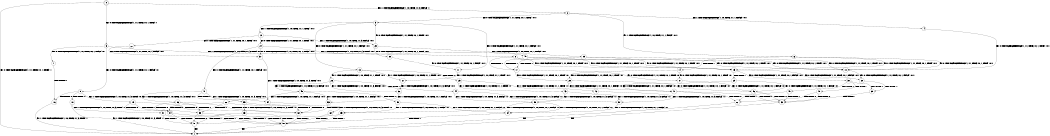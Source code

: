 digraph BCG {
size = "7, 10.5";
center = TRUE;
node [shape = circle];
0 [peripheries = 2];
0 -> 1 [label = "EX !0 !ATOMIC_EXCH_BRANCH (1, +1, TRUE, +0, 1, TRUE) !::"];
0 -> 2 [label = "EX !1 !ATOMIC_EXCH_BRANCH (1, +0, TRUE, +1, 3, FALSE) !::"];
0 -> 3 [label = "EX !0 !ATOMIC_EXCH_BRANCH (1, +1, TRUE, +0, 1, TRUE) !::"];
2 -> 4 [label = "EX !1 !ATOMIC_EXCH_BRANCH (1, +0, TRUE, +1, 1, FALSE) !:0:1:"];
2 -> 5 [label = "EX !0 !ATOMIC_EXCH_BRANCH (1, +1, TRUE, +0, 1, TRUE) !:0:1:"];
2 -> 6 [label = "EX !1 !ATOMIC_EXCH_BRANCH (1, +0, TRUE, +1, 1, FALSE) !:0:1:"];
3 -> 7 [label = "EX !0 !ATOMIC_EXCH_BRANCH (1, +1, TRUE, +0, 1, FALSE) !:0:"];
3 -> 8 [label = "EX !1 !ATOMIC_EXCH_BRANCH (1, +0, TRUE, +1, 3, TRUE) !:0:"];
3 -> 9 [label = "EX !0 !ATOMIC_EXCH_BRANCH (1, +1, TRUE, +0, 1, FALSE) !:0:"];
4 -> 10 [label = "EX !0 !ATOMIC_EXCH_BRANCH (1, +1, TRUE, +0, 1, TRUE) !:0:1:"];
5 -> 11 [label = "EX !0 !ATOMIC_EXCH_BRANCH (1, +1, TRUE, +0, 1, FALSE) !:0:1:"];
5 -> 12 [label = "EX !1 !ATOMIC_EXCH_BRANCH (1, +0, TRUE, +1, 1, TRUE) !:0:1:"];
5 -> 13 [label = "EX !0 !ATOMIC_EXCH_BRANCH (1, +1, TRUE, +0, 1, FALSE) !:0:1:"];
6 -> 10 [label = "EX !0 !ATOMIC_EXCH_BRANCH (1, +1, TRUE, +0, 1, TRUE) !:0:1:"];
6 -> 14 [label = "TERMINATE !1"];
6 -> 15 [label = "EX !0 !ATOMIC_EXCH_BRANCH (1, +1, TRUE, +0, 1, TRUE) !:0:1:"];
7 -> 16 [label = "TERMINATE !0"];
8 -> 10 [label = "EX !0 !ATOMIC_EXCH_BRANCH (1, +1, TRUE, +0, 1, TRUE) !:0:1:"];
8 -> 17 [label = "TERMINATE !1"];
8 -> 15 [label = "EX !0 !ATOMIC_EXCH_BRANCH (1, +1, TRUE, +0, 1, TRUE) !:0:1:"];
9 -> 16 [label = "TERMINATE !0"];
9 -> 18 [label = "TERMINATE !0"];
9 -> 19 [label = "EX !1 !ATOMIC_EXCH_BRANCH (1, +0, TRUE, +1, 3, TRUE) !:0:"];
10 -> 20 [label = "EX !0 !ATOMIC_EXCH_BRANCH (1, +1, TRUE, +0, 1, FALSE) !:0:1:"];
11 -> 21 [label = "EX !1 !ATOMIC_EXCH_BRANCH (1, +0, TRUE, +1, 1, TRUE) !:0:1:"];
12 -> 22 [label = "EX !0 !ATOMIC_EXCH_BRANCH (1, +1, TRUE, +0, 1, TRUE) !:0:1:"];
12 -> 23 [label = "EX !1 !ATOMIC_EXCH_BRANCH (1, +0, TRUE, +1, 3, FALSE) !:0:1:"];
12 -> 24 [label = "EX !0 !ATOMIC_EXCH_BRANCH (1, +1, TRUE, +0, 1, TRUE) !:0:1:"];
13 -> 21 [label = "EX !1 !ATOMIC_EXCH_BRANCH (1, +0, TRUE, +1, 1, TRUE) !:0:1:"];
13 -> 25 [label = "TERMINATE !0"];
13 -> 26 [label = "EX !1 !ATOMIC_EXCH_BRANCH (1, +0, TRUE, +1, 1, TRUE) !:0:1:"];
14 -> 27 [label = "EX !0 !ATOMIC_EXCH_BRANCH (1, +1, TRUE, +0, 1, TRUE) !:0:"];
14 -> 28 [label = "EX !0 !ATOMIC_EXCH_BRANCH (1, +1, TRUE, +0, 1, TRUE) !:0:"];
15 -> 20 [label = "EX !0 !ATOMIC_EXCH_BRANCH (1, +1, TRUE, +0, 1, FALSE) !:0:1:"];
15 -> 29 [label = "TERMINATE !1"];
15 -> 30 [label = "EX !0 !ATOMIC_EXCH_BRANCH (1, +1, TRUE, +0, 1, FALSE) !:0:1:"];
16 -> 1 [label = "EX !1 !ATOMIC_EXCH_BRANCH (1, +0, TRUE, +1, 3, TRUE) !::"];
17 -> 27 [label = "EX !0 !ATOMIC_EXCH_BRANCH (1, +1, TRUE, +0, 1, TRUE) !:0:"];
17 -> 28 [label = "EX !0 !ATOMIC_EXCH_BRANCH (1, +1, TRUE, +0, 1, TRUE) !:0:"];
18 -> 1 [label = "EX !1 !ATOMIC_EXCH_BRANCH (1, +0, TRUE, +1, 3, TRUE) !::"];
18 -> 31 [label = "EX !1 !ATOMIC_EXCH_BRANCH (1, +0, TRUE, +1, 3, TRUE) !::"];
19 -> 32 [label = "TERMINATE !0"];
19 -> 33 [label = "TERMINATE !1"];
19 -> 34 [label = "TERMINATE !0"];
20 -> 35 [label = "TERMINATE !0"];
21 -> 36 [label = "EX !1 !ATOMIC_EXCH_BRANCH (1, +0, TRUE, +1, 3, FALSE) !:0:1:"];
22 -> 37 [label = "EX !0 !ATOMIC_EXCH_BRANCH (1, +1, TRUE, +0, 1, FALSE) !:0:1:"];
23 -> 38 [label = "EX !0 !ATOMIC_EXCH_BRANCH (1, +1, TRUE, +0, 1, TRUE) !:0:1:"];
23 -> 39 [label = "EX !1 !ATOMIC_EXCH_BRANCH (1, +0, TRUE, +1, 1, FALSE) !:0:1:"];
23 -> 5 [label = "EX !0 !ATOMIC_EXCH_BRANCH (1, +1, TRUE, +0, 1, TRUE) !:0:1:"];
24 -> 37 [label = "EX !0 !ATOMIC_EXCH_BRANCH (1, +1, TRUE, +0, 1, FALSE) !:0:1:"];
24 -> 40 [label = "EX !1 !ATOMIC_EXCH_BRANCH (1, +0, TRUE, +1, 3, TRUE) !:0:1:"];
24 -> 41 [label = "EX !0 !ATOMIC_EXCH_BRANCH (1, +1, TRUE, +0, 1, FALSE) !:0:1:"];
25 -> 42 [label = "EX !1 !ATOMIC_EXCH_BRANCH (1, +0, TRUE, +1, 1, TRUE) !:1:"];
25 -> 43 [label = "EX !1 !ATOMIC_EXCH_BRANCH (1, +0, TRUE, +1, 1, TRUE) !:1:"];
26 -> 36 [label = "EX !1 !ATOMIC_EXCH_BRANCH (1, +0, TRUE, +1, 3, FALSE) !:0:1:"];
26 -> 44 [label = "TERMINATE !0"];
26 -> 45 [label = "EX !1 !ATOMIC_EXCH_BRANCH (1, +0, TRUE, +1, 3, FALSE) !:0:1:"];
27 -> 46 [label = "EX !0 !ATOMIC_EXCH_BRANCH (1, +1, TRUE, +0, 1, FALSE) !:0:"];
28 -> 46 [label = "EX !0 !ATOMIC_EXCH_BRANCH (1, +1, TRUE, +0, 1, FALSE) !:0:"];
28 -> 47 [label = "EX !0 !ATOMIC_EXCH_BRANCH (1, +1, TRUE, +0, 1, FALSE) !:0:"];
29 -> 46 [label = "EX !0 !ATOMIC_EXCH_BRANCH (1, +1, TRUE, +0, 1, FALSE) !:0:"];
29 -> 47 [label = "EX !0 !ATOMIC_EXCH_BRANCH (1, +1, TRUE, +0, 1, FALSE) !:0:"];
30 -> 35 [label = "TERMINATE !0"];
30 -> 48 [label = "TERMINATE !1"];
30 -> 49 [label = "TERMINATE !0"];
31 -> 50 [label = "TERMINATE !1"];
31 -> 51 [label = "TERMINATE !1"];
32 -> 50 [label = "TERMINATE !1"];
33 -> 50 [label = "TERMINATE !0"];
33 -> 51 [label = "TERMINATE !0"];
34 -> 50 [label = "TERMINATE !1"];
34 -> 51 [label = "TERMINATE !1"];
35 -> 52 [label = "TERMINATE !1"];
36 -> 53 [label = "EX !1 !ATOMIC_EXCH_BRANCH (1, +0, TRUE, +1, 1, FALSE) !:0:1:"];
37 -> 54 [label = "EX !1 !ATOMIC_EXCH_BRANCH (1, +0, TRUE, +1, 3, TRUE) !:0:1:"];
38 -> 11 [label = "EX !0 !ATOMIC_EXCH_BRANCH (1, +1, TRUE, +0, 1, FALSE) !:0:1:"];
39 -> 10 [label = "EX !0 !ATOMIC_EXCH_BRANCH (1, +1, TRUE, +0, 1, TRUE) !:0:1:"];
39 -> 17 [label = "TERMINATE !1"];
39 -> 15 [label = "EX !0 !ATOMIC_EXCH_BRANCH (1, +1, TRUE, +0, 1, TRUE) !:0:1:"];
40 -> 10 [label = "EX !0 !ATOMIC_EXCH_BRANCH (1, +1, TRUE, +0, 1, TRUE) !:0:1:"];
40 -> 17 [label = "TERMINATE !1"];
40 -> 15 [label = "EX !0 !ATOMIC_EXCH_BRANCH (1, +1, TRUE, +0, 1, TRUE) !:0:1:"];
41 -> 54 [label = "EX !1 !ATOMIC_EXCH_BRANCH (1, +0, TRUE, +1, 3, TRUE) !:0:1:"];
41 -> 55 [label = "TERMINATE !0"];
41 -> 56 [label = "EX !1 !ATOMIC_EXCH_BRANCH (1, +0, TRUE, +1, 3, TRUE) !:0:1:"];
42 -> 57 [label = "EX !1 !ATOMIC_EXCH_BRANCH (1, +0, TRUE, +1, 3, FALSE) !:1:"];
43 -> 57 [label = "EX !1 !ATOMIC_EXCH_BRANCH (1, +0, TRUE, +1, 3, FALSE) !:1:"];
43 -> 58 [label = "EX !1 !ATOMIC_EXCH_BRANCH (1, +0, TRUE, +1, 3, FALSE) !:1:"];
44 -> 57 [label = "EX !1 !ATOMIC_EXCH_BRANCH (1, +0, TRUE, +1, 3, FALSE) !:1:"];
44 -> 58 [label = "EX !1 !ATOMIC_EXCH_BRANCH (1, +0, TRUE, +1, 3, FALSE) !:1:"];
45 -> 53 [label = "EX !1 !ATOMIC_EXCH_BRANCH (1, +0, TRUE, +1, 1, FALSE) !:0:1:"];
45 -> 59 [label = "TERMINATE !0"];
45 -> 60 [label = "EX !1 !ATOMIC_EXCH_BRANCH (1, +0, TRUE, +1, 1, FALSE) !:0:1:"];
46 -> 52 [label = "TERMINATE !0"];
47 -> 52 [label = "TERMINATE !0"];
47 -> 61 [label = "TERMINATE !0"];
48 -> 52 [label = "TERMINATE !0"];
48 -> 61 [label = "TERMINATE !0"];
49 -> 52 [label = "TERMINATE !1"];
49 -> 61 [label = "TERMINATE !1"];
50 -> 1 [label = "exit"];
51 -> 1 [label = "exit"];
52 -> 1 [label = "exit"];
53 -> 32 [label = "TERMINATE !0"];
54 -> 32 [label = "TERMINATE !0"];
55 -> 62 [label = "EX !1 !ATOMIC_EXCH_BRANCH (1, +0, TRUE, +1, 3, TRUE) !:1:"];
55 -> 63 [label = "EX !1 !ATOMIC_EXCH_BRANCH (1, +0, TRUE, +1, 3, TRUE) !:1:"];
56 -> 32 [label = "TERMINATE !0"];
56 -> 33 [label = "TERMINATE !1"];
56 -> 34 [label = "TERMINATE !0"];
57 -> 64 [label = "EX !1 !ATOMIC_EXCH_BRANCH (1, +0, TRUE, +1, 1, FALSE) !:1:"];
58 -> 64 [label = "EX !1 !ATOMIC_EXCH_BRANCH (1, +0, TRUE, +1, 1, FALSE) !:1:"];
58 -> 65 [label = "EX !1 !ATOMIC_EXCH_BRANCH (1, +0, TRUE, +1, 1, FALSE) !:1:"];
59 -> 64 [label = "EX !1 !ATOMIC_EXCH_BRANCH (1, +0, TRUE, +1, 1, FALSE) !:1:"];
59 -> 65 [label = "EX !1 !ATOMIC_EXCH_BRANCH (1, +0, TRUE, +1, 1, FALSE) !:1:"];
60 -> 32 [label = "TERMINATE !0"];
60 -> 33 [label = "TERMINATE !1"];
60 -> 34 [label = "TERMINATE !0"];
61 -> 1 [label = "exit"];
62 -> 50 [label = "TERMINATE !1"];
63 -> 50 [label = "TERMINATE !1"];
63 -> 51 [label = "TERMINATE !1"];
64 -> 50 [label = "TERMINATE !1"];
65 -> 50 [label = "TERMINATE !1"];
65 -> 51 [label = "TERMINATE !1"];
}
